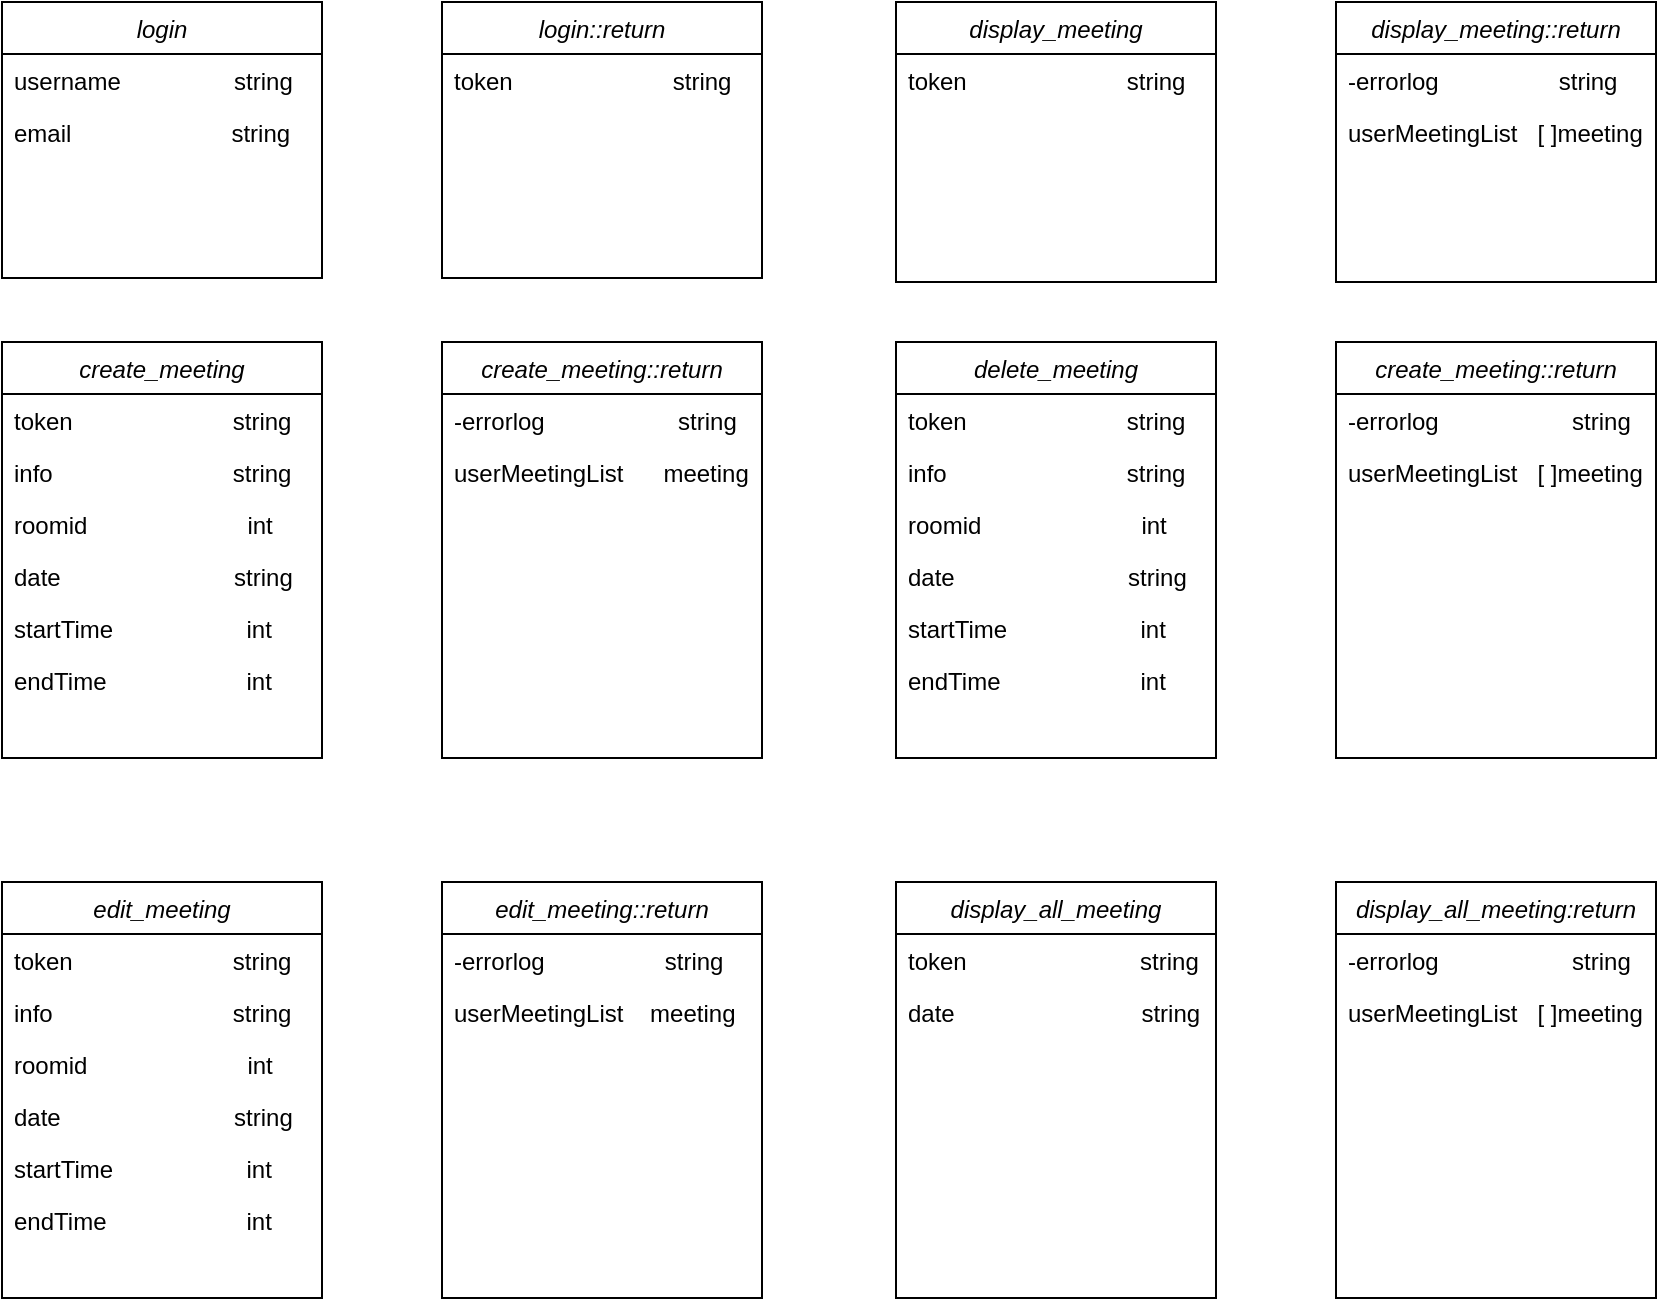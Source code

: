 <mxfile version="16.0.0" type="github">
  <diagram id="C5RBs43oDa-KdzZeNtuy" name="Page-1">
    <mxGraphModel dx="1038" dy="547" grid="1" gridSize="10" guides="1" tooltips="1" connect="1" arrows="1" fold="1" page="1" pageScale="1" pageWidth="827" pageHeight="1169" math="0" shadow="0">
      <root>
        <mxCell id="WIyWlLk6GJQsqaUBKTNV-0" />
        <mxCell id="WIyWlLk6GJQsqaUBKTNV-1" parent="WIyWlLk6GJQsqaUBKTNV-0" />
        <mxCell id="zkfFHV4jXpPFQw0GAbJ--0" value="login" style="swimlane;fontStyle=2;align=center;verticalAlign=top;childLayout=stackLayout;horizontal=1;startSize=26;horizontalStack=0;resizeParent=1;resizeLast=0;collapsible=1;marginBottom=0;rounded=0;shadow=0;strokeWidth=1;" parent="WIyWlLk6GJQsqaUBKTNV-1" vertex="1">
          <mxGeometry width="160" height="138" as="geometry">
            <mxRectangle x="230" y="140" width="160" height="26" as="alternateBounds" />
          </mxGeometry>
        </mxCell>
        <mxCell id="zkfFHV4jXpPFQw0GAbJ--1" value="username                 string" style="text;align=left;verticalAlign=top;spacingLeft=4;spacingRight=4;overflow=hidden;rotatable=0;points=[[0,0.5],[1,0.5]];portConstraint=eastwest;" parent="zkfFHV4jXpPFQw0GAbJ--0" vertex="1">
          <mxGeometry y="26" width="160" height="26" as="geometry" />
        </mxCell>
        <mxCell id="zkfFHV4jXpPFQw0GAbJ--2" value="email                        string" style="text;align=left;verticalAlign=top;spacingLeft=4;spacingRight=4;overflow=hidden;rotatable=0;points=[[0,0.5],[1,0.5]];portConstraint=eastwest;rounded=0;shadow=0;html=0;" parent="zkfFHV4jXpPFQw0GAbJ--0" vertex="1">
          <mxGeometry y="52" width="160" height="26" as="geometry" />
        </mxCell>
        <mxCell id="tHx4wmTU4R1yA807eMMg-0" value="login::return" style="swimlane;fontStyle=2;align=center;verticalAlign=top;childLayout=stackLayout;horizontal=1;startSize=26;horizontalStack=0;resizeParent=1;resizeLast=0;collapsible=1;marginBottom=0;rounded=0;shadow=0;strokeWidth=1;" parent="WIyWlLk6GJQsqaUBKTNV-1" vertex="1">
          <mxGeometry x="220" width="160" height="138" as="geometry">
            <mxRectangle x="230" y="140" width="160" height="26" as="alternateBounds" />
          </mxGeometry>
        </mxCell>
        <mxCell id="tHx4wmTU4R1yA807eMMg-1" value="token                        string" style="text;align=left;verticalAlign=top;spacingLeft=4;spacingRight=4;overflow=hidden;rotatable=0;points=[[0,0.5],[1,0.5]];portConstraint=eastwest;" parent="tHx4wmTU4R1yA807eMMg-0" vertex="1">
          <mxGeometry y="26" width="160" height="26" as="geometry" />
        </mxCell>
        <mxCell id="tHx4wmTU4R1yA807eMMg-3" value="create_meeting" style="swimlane;fontStyle=2;align=center;verticalAlign=top;childLayout=stackLayout;horizontal=1;startSize=26;horizontalStack=0;resizeParent=1;resizeLast=0;collapsible=1;marginBottom=0;rounded=0;shadow=0;strokeWidth=1;" parent="WIyWlLk6GJQsqaUBKTNV-1" vertex="1">
          <mxGeometry y="170" width="160" height="208" as="geometry">
            <mxRectangle x="230" y="140" width="160" height="26" as="alternateBounds" />
          </mxGeometry>
        </mxCell>
        <mxCell id="tHx4wmTU4R1yA807eMMg-4" value="token                        string" style="text;align=left;verticalAlign=top;spacingLeft=4;spacingRight=4;overflow=hidden;rotatable=0;points=[[0,0.5],[1,0.5]];portConstraint=eastwest;" parent="tHx4wmTU4R1yA807eMMg-3" vertex="1">
          <mxGeometry y="26" width="160" height="26" as="geometry" />
        </mxCell>
        <mxCell id="tHx4wmTU4R1yA807eMMg-5" value="info                           string" style="text;align=left;verticalAlign=top;spacingLeft=4;spacingRight=4;overflow=hidden;rotatable=0;points=[[0,0.5],[1,0.5]];portConstraint=eastwest;rounded=0;shadow=0;html=0;" parent="tHx4wmTU4R1yA807eMMg-3" vertex="1">
          <mxGeometry y="52" width="160" height="26" as="geometry" />
        </mxCell>
        <mxCell id="tHx4wmTU4R1yA807eMMg-6" value="roomid                        int&#xa;&#xa;" style="text;align=left;verticalAlign=top;spacingLeft=4;spacingRight=4;overflow=hidden;rotatable=0;points=[[0,0.5],[1,0.5]];portConstraint=eastwest;rounded=0;shadow=0;html=0;" parent="tHx4wmTU4R1yA807eMMg-3" vertex="1">
          <mxGeometry y="78" width="160" height="26" as="geometry" />
        </mxCell>
        <mxCell id="tHx4wmTU4R1yA807eMMg-7" value="date                          string" style="text;align=left;verticalAlign=top;spacingLeft=4;spacingRight=4;overflow=hidden;rotatable=0;points=[[0,0.5],[1,0.5]];portConstraint=eastwest;rounded=0;shadow=0;html=0;" parent="tHx4wmTU4R1yA807eMMg-3" vertex="1">
          <mxGeometry y="104" width="160" height="26" as="geometry" />
        </mxCell>
        <mxCell id="tHx4wmTU4R1yA807eMMg-9" value="startTime                    int" style="text;align=left;verticalAlign=top;spacingLeft=4;spacingRight=4;overflow=hidden;rotatable=0;points=[[0,0.5],[1,0.5]];portConstraint=eastwest;rounded=0;shadow=0;html=0;" parent="tHx4wmTU4R1yA807eMMg-3" vertex="1">
          <mxGeometry y="130" width="160" height="26" as="geometry" />
        </mxCell>
        <mxCell id="tHx4wmTU4R1yA807eMMg-11" value="endTime                     int" style="text;align=left;verticalAlign=top;spacingLeft=4;spacingRight=4;overflow=hidden;rotatable=0;points=[[0,0.5],[1,0.5]];portConstraint=eastwest;rounded=0;shadow=0;html=0;" parent="tHx4wmTU4R1yA807eMMg-3" vertex="1">
          <mxGeometry y="156" width="160" height="26" as="geometry" />
        </mxCell>
        <mxCell id="tHx4wmTU4R1yA807eMMg-12" value="create_meeting::return" style="swimlane;fontStyle=2;align=center;verticalAlign=top;childLayout=stackLayout;horizontal=1;startSize=26;horizontalStack=0;resizeParent=1;resizeLast=0;collapsible=1;marginBottom=0;rounded=0;shadow=0;strokeWidth=1;" parent="WIyWlLk6GJQsqaUBKTNV-1" vertex="1">
          <mxGeometry x="220" y="170" width="160" height="208" as="geometry">
            <mxRectangle x="230" y="140" width="160" height="26" as="alternateBounds" />
          </mxGeometry>
        </mxCell>
        <mxCell id="tHx4wmTU4R1yA807eMMg-31" value="-errorlog                    string" style="text;align=left;verticalAlign=top;spacingLeft=4;spacingRight=4;overflow=hidden;rotatable=0;points=[[0,0.5],[1,0.5]];portConstraint=eastwest;" parent="tHx4wmTU4R1yA807eMMg-12" vertex="1">
          <mxGeometry y="26" width="160" height="26" as="geometry" />
        </mxCell>
        <mxCell id="tHx4wmTU4R1yA807eMMg-14" value="userMeetingList      meeting" style="text;align=left;verticalAlign=top;spacingLeft=4;spacingRight=4;overflow=hidden;rotatable=0;points=[[0,0.5],[1,0.5]];portConstraint=eastwest;rounded=0;shadow=0;html=0;" parent="tHx4wmTU4R1yA807eMMg-12" vertex="1">
          <mxGeometry y="52" width="160" height="26" as="geometry" />
        </mxCell>
        <mxCell id="tHx4wmTU4R1yA807eMMg-20" value="edit_meeting" style="swimlane;fontStyle=2;align=center;verticalAlign=top;childLayout=stackLayout;horizontal=1;startSize=26;horizontalStack=0;resizeParent=1;resizeLast=0;collapsible=1;marginBottom=0;rounded=0;shadow=0;strokeWidth=1;" parent="WIyWlLk6GJQsqaUBKTNV-1" vertex="1">
          <mxGeometry y="440" width="160" height="208" as="geometry">
            <mxRectangle x="230" y="140" width="160" height="26" as="alternateBounds" />
          </mxGeometry>
        </mxCell>
        <mxCell id="tHx4wmTU4R1yA807eMMg-21" value="token                        string" style="text;align=left;verticalAlign=top;spacingLeft=4;spacingRight=4;overflow=hidden;rotatable=0;points=[[0,0.5],[1,0.5]];portConstraint=eastwest;" parent="tHx4wmTU4R1yA807eMMg-20" vertex="1">
          <mxGeometry y="26" width="160" height="26" as="geometry" />
        </mxCell>
        <mxCell id="tHx4wmTU4R1yA807eMMg-22" value="info                           string" style="text;align=left;verticalAlign=top;spacingLeft=4;spacingRight=4;overflow=hidden;rotatable=0;points=[[0,0.5],[1,0.5]];portConstraint=eastwest;rounded=0;shadow=0;html=0;" parent="tHx4wmTU4R1yA807eMMg-20" vertex="1">
          <mxGeometry y="52" width="160" height="26" as="geometry" />
        </mxCell>
        <mxCell id="tHx4wmTU4R1yA807eMMg-23" value="roomid                        int&#xa;&#xa;" style="text;align=left;verticalAlign=top;spacingLeft=4;spacingRight=4;overflow=hidden;rotatable=0;points=[[0,0.5],[1,0.5]];portConstraint=eastwest;rounded=0;shadow=0;html=0;" parent="tHx4wmTU4R1yA807eMMg-20" vertex="1">
          <mxGeometry y="78" width="160" height="26" as="geometry" />
        </mxCell>
        <mxCell id="tHx4wmTU4R1yA807eMMg-25" value="date                          string" style="text;align=left;verticalAlign=top;spacingLeft=4;spacingRight=4;overflow=hidden;rotatable=0;points=[[0,0.5],[1,0.5]];portConstraint=eastwest;rounded=0;shadow=0;html=0;" parent="tHx4wmTU4R1yA807eMMg-20" vertex="1">
          <mxGeometry y="104" width="160" height="26" as="geometry" />
        </mxCell>
        <mxCell id="tHx4wmTU4R1yA807eMMg-26" value="startTime                    int" style="text;align=left;verticalAlign=top;spacingLeft=4;spacingRight=4;overflow=hidden;rotatable=0;points=[[0,0.5],[1,0.5]];portConstraint=eastwest;rounded=0;shadow=0;html=0;" parent="tHx4wmTU4R1yA807eMMg-20" vertex="1">
          <mxGeometry y="130" width="160" height="26" as="geometry" />
        </mxCell>
        <mxCell id="tHx4wmTU4R1yA807eMMg-27" value="endTime                     int" style="text;align=left;verticalAlign=top;spacingLeft=4;spacingRight=4;overflow=hidden;rotatable=0;points=[[0,0.5],[1,0.5]];portConstraint=eastwest;rounded=0;shadow=0;html=0;" parent="tHx4wmTU4R1yA807eMMg-20" vertex="1">
          <mxGeometry y="156" width="160" height="26" as="geometry" />
        </mxCell>
        <mxCell id="tHx4wmTU4R1yA807eMMg-28" value="edit_meeting::return" style="swimlane;fontStyle=2;align=center;verticalAlign=top;childLayout=stackLayout;horizontal=1;startSize=26;horizontalStack=0;resizeParent=1;resizeLast=0;collapsible=1;marginBottom=0;rounded=0;shadow=0;strokeWidth=1;" parent="WIyWlLk6GJQsqaUBKTNV-1" vertex="1">
          <mxGeometry x="220" y="440" width="160" height="208" as="geometry">
            <mxRectangle x="230" y="140" width="160" height="26" as="alternateBounds" />
          </mxGeometry>
        </mxCell>
        <mxCell id="tHx4wmTU4R1yA807eMMg-32" value="-errorlog                  string" style="text;align=left;verticalAlign=top;spacingLeft=4;spacingRight=4;overflow=hidden;rotatable=0;points=[[0,0.5],[1,0.5]];portConstraint=eastwest;" parent="tHx4wmTU4R1yA807eMMg-28" vertex="1">
          <mxGeometry y="26" width="160" height="26" as="geometry" />
        </mxCell>
        <mxCell id="tHx4wmTU4R1yA807eMMg-30" value="userMeetingList    meeting" style="text;align=left;verticalAlign=top;spacingLeft=4;spacingRight=4;overflow=hidden;rotatable=0;points=[[0,0.5],[1,0.5]];portConstraint=eastwest;rounded=0;shadow=0;html=0;" parent="tHx4wmTU4R1yA807eMMg-28" vertex="1">
          <mxGeometry y="52" width="160" height="26" as="geometry" />
        </mxCell>
        <mxCell id="tHx4wmTU4R1yA807eMMg-33" value="display_meeting" style="swimlane;fontStyle=2;align=center;verticalAlign=top;childLayout=stackLayout;horizontal=1;startSize=26;horizontalStack=0;resizeParent=1;resizeLast=0;collapsible=1;marginBottom=0;rounded=0;shadow=0;strokeWidth=1;" parent="WIyWlLk6GJQsqaUBKTNV-1" vertex="1">
          <mxGeometry x="447" width="160" height="140" as="geometry">
            <mxRectangle x="230" y="140" width="160" height="26" as="alternateBounds" />
          </mxGeometry>
        </mxCell>
        <mxCell id="tHx4wmTU4R1yA807eMMg-34" value="token                        string" style="text;align=left;verticalAlign=top;spacingLeft=4;spacingRight=4;overflow=hidden;rotatable=0;points=[[0,0.5],[1,0.5]];portConstraint=eastwest;" parent="tHx4wmTU4R1yA807eMMg-33" vertex="1">
          <mxGeometry y="26" width="160" height="26" as="geometry" />
        </mxCell>
        <mxCell id="tHx4wmTU4R1yA807eMMg-41" value="display_meeting::return" style="swimlane;fontStyle=2;align=center;verticalAlign=top;childLayout=stackLayout;horizontal=1;startSize=26;horizontalStack=0;resizeParent=1;resizeLast=0;collapsible=1;marginBottom=0;rounded=0;shadow=0;strokeWidth=1;" parent="WIyWlLk6GJQsqaUBKTNV-1" vertex="1">
          <mxGeometry x="667" width="160" height="140" as="geometry">
            <mxRectangle x="230" y="140" width="160" height="26" as="alternateBounds" />
          </mxGeometry>
        </mxCell>
        <mxCell id="tHx4wmTU4R1yA807eMMg-43" value="-errorlog                  string" style="text;align=left;verticalAlign=top;spacingLeft=4;spacingRight=4;overflow=hidden;rotatable=0;points=[[0,0.5],[1,0.5]];portConstraint=eastwest;" parent="tHx4wmTU4R1yA807eMMg-41" vertex="1">
          <mxGeometry y="26" width="160" height="26" as="geometry" />
        </mxCell>
        <mxCell id="tHx4wmTU4R1yA807eMMg-44" value="userMeetingList   [ ]meeting" style="text;align=left;verticalAlign=top;spacingLeft=4;spacingRight=4;overflow=hidden;rotatable=0;points=[[0,0.5],[1,0.5]];portConstraint=eastwest;rounded=0;shadow=0;html=0;" parent="tHx4wmTU4R1yA807eMMg-41" vertex="1">
          <mxGeometry y="52" width="160" height="26" as="geometry" />
        </mxCell>
        <mxCell id="tHx4wmTU4R1yA807eMMg-45" value="delete_meeting" style="swimlane;fontStyle=2;align=center;verticalAlign=top;childLayout=stackLayout;horizontal=1;startSize=26;horizontalStack=0;resizeParent=1;resizeLast=0;collapsible=1;marginBottom=0;rounded=0;shadow=0;strokeWidth=1;" parent="WIyWlLk6GJQsqaUBKTNV-1" vertex="1">
          <mxGeometry x="447" y="170" width="160" height="208" as="geometry">
            <mxRectangle x="230" y="140" width="160" height="26" as="alternateBounds" />
          </mxGeometry>
        </mxCell>
        <mxCell id="tHx4wmTU4R1yA807eMMg-46" value="token                        string" style="text;align=left;verticalAlign=top;spacingLeft=4;spacingRight=4;overflow=hidden;rotatable=0;points=[[0,0.5],[1,0.5]];portConstraint=eastwest;" parent="tHx4wmTU4R1yA807eMMg-45" vertex="1">
          <mxGeometry y="26" width="160" height="26" as="geometry" />
        </mxCell>
        <mxCell id="tHx4wmTU4R1yA807eMMg-47" value="info                           string" style="text;align=left;verticalAlign=top;spacingLeft=4;spacingRight=4;overflow=hidden;rotatable=0;points=[[0,0.5],[1,0.5]];portConstraint=eastwest;rounded=0;shadow=0;html=0;" parent="tHx4wmTU4R1yA807eMMg-45" vertex="1">
          <mxGeometry y="52" width="160" height="26" as="geometry" />
        </mxCell>
        <mxCell id="tHx4wmTU4R1yA807eMMg-48" value="roomid                        int&#xa;&#xa;" style="text;align=left;verticalAlign=top;spacingLeft=4;spacingRight=4;overflow=hidden;rotatable=0;points=[[0,0.5],[1,0.5]];portConstraint=eastwest;rounded=0;shadow=0;html=0;" parent="tHx4wmTU4R1yA807eMMg-45" vertex="1">
          <mxGeometry y="78" width="160" height="26" as="geometry" />
        </mxCell>
        <mxCell id="tHx4wmTU4R1yA807eMMg-50" value="date                          string" style="text;align=left;verticalAlign=top;spacingLeft=4;spacingRight=4;overflow=hidden;rotatable=0;points=[[0,0.5],[1,0.5]];portConstraint=eastwest;rounded=0;shadow=0;html=0;" parent="tHx4wmTU4R1yA807eMMg-45" vertex="1">
          <mxGeometry y="104" width="160" height="26" as="geometry" />
        </mxCell>
        <mxCell id="tHx4wmTU4R1yA807eMMg-51" value="startTime                    int" style="text;align=left;verticalAlign=top;spacingLeft=4;spacingRight=4;overflow=hidden;rotatable=0;points=[[0,0.5],[1,0.5]];portConstraint=eastwest;rounded=0;shadow=0;html=0;" parent="tHx4wmTU4R1yA807eMMg-45" vertex="1">
          <mxGeometry y="130" width="160" height="26" as="geometry" />
        </mxCell>
        <mxCell id="tHx4wmTU4R1yA807eMMg-52" value="endTime                     int" style="text;align=left;verticalAlign=top;spacingLeft=4;spacingRight=4;overflow=hidden;rotatable=0;points=[[0,0.5],[1,0.5]];portConstraint=eastwest;rounded=0;shadow=0;html=0;" parent="tHx4wmTU4R1yA807eMMg-45" vertex="1">
          <mxGeometry y="156" width="160" height="26" as="geometry" />
        </mxCell>
        <mxCell id="tHx4wmTU4R1yA807eMMg-53" value="create_meeting::return" style="swimlane;fontStyle=2;align=center;verticalAlign=top;childLayout=stackLayout;horizontal=1;startSize=26;horizontalStack=0;resizeParent=1;resizeLast=0;collapsible=1;marginBottom=0;rounded=0;shadow=0;strokeWidth=1;" parent="WIyWlLk6GJQsqaUBKTNV-1" vertex="1">
          <mxGeometry x="667" y="170" width="160" height="208" as="geometry">
            <mxRectangle x="230" y="140" width="160" height="26" as="alternateBounds" />
          </mxGeometry>
        </mxCell>
        <mxCell id="tHx4wmTU4R1yA807eMMg-55" value="-errorlog                    string" style="text;align=left;verticalAlign=top;spacingLeft=4;spacingRight=4;overflow=hidden;rotatable=0;points=[[0,0.5],[1,0.5]];portConstraint=eastwest;" parent="tHx4wmTU4R1yA807eMMg-53" vertex="1">
          <mxGeometry y="26" width="160" height="26" as="geometry" />
        </mxCell>
        <mxCell id="tHx4wmTU4R1yA807eMMg-56" value="userMeetingList   [ ]meeting" style="text;align=left;verticalAlign=top;spacingLeft=4;spacingRight=4;overflow=hidden;rotatable=0;points=[[0,0.5],[1,0.5]];portConstraint=eastwest;rounded=0;shadow=0;html=0;" parent="tHx4wmTU4R1yA807eMMg-53" vertex="1">
          <mxGeometry y="52" width="160" height="26" as="geometry" />
        </mxCell>
        <mxCell id="tHx4wmTU4R1yA807eMMg-57" value="display_all_meeting" style="swimlane;fontStyle=2;align=center;verticalAlign=top;childLayout=stackLayout;horizontal=1;startSize=26;horizontalStack=0;resizeParent=1;resizeLast=0;collapsible=1;marginBottom=0;rounded=0;shadow=0;strokeWidth=1;" parent="WIyWlLk6GJQsqaUBKTNV-1" vertex="1">
          <mxGeometry x="447" y="440" width="160" height="208" as="geometry">
            <mxRectangle x="230" y="140" width="160" height="26" as="alternateBounds" />
          </mxGeometry>
        </mxCell>
        <mxCell id="tHx4wmTU4R1yA807eMMg-58" value="token                          string" style="text;align=left;verticalAlign=top;spacingLeft=4;spacingRight=4;overflow=hidden;rotatable=0;points=[[0,0.5],[1,0.5]];portConstraint=eastwest;" parent="tHx4wmTU4R1yA807eMMg-57" vertex="1">
          <mxGeometry y="26" width="160" height="26" as="geometry" />
        </mxCell>
        <mxCell id="jbrHo_gdB_k4To9lfz60-1" value="date                            string" style="text;align=left;verticalAlign=top;spacingLeft=4;spacingRight=4;overflow=hidden;rotatable=0;points=[[0,0.5],[1,0.5]];portConstraint=eastwest;" vertex="1" parent="tHx4wmTU4R1yA807eMMg-57">
          <mxGeometry y="52" width="160" height="26" as="geometry" />
        </mxCell>
        <mxCell id="jbrHo_gdB_k4To9lfz60-0" style="text;align=left;verticalAlign=top;spacingLeft=4;spacingRight=4;overflow=hidden;rotatable=0;points=[[0,0.5],[1,0.5]];portConstraint=eastwest;" vertex="1" parent="tHx4wmTU4R1yA807eMMg-57">
          <mxGeometry y="78" width="160" height="26" as="geometry" />
        </mxCell>
        <mxCell id="tHx4wmTU4R1yA807eMMg-65" value="display_all_meeting:return" style="swimlane;fontStyle=2;align=center;verticalAlign=top;childLayout=stackLayout;horizontal=1;startSize=26;horizontalStack=0;resizeParent=1;resizeLast=0;collapsible=1;marginBottom=0;rounded=0;shadow=0;strokeWidth=1;" parent="WIyWlLk6GJQsqaUBKTNV-1" vertex="1">
          <mxGeometry x="667" y="440" width="160" height="208" as="geometry">
            <mxRectangle x="230" y="140" width="160" height="26" as="alternateBounds" />
          </mxGeometry>
        </mxCell>
        <mxCell id="tHx4wmTU4R1yA807eMMg-67" value="-errorlog                    string" style="text;align=left;verticalAlign=top;spacingLeft=4;spacingRight=4;overflow=hidden;rotatable=0;points=[[0,0.5],[1,0.5]];portConstraint=eastwest;" parent="tHx4wmTU4R1yA807eMMg-65" vertex="1">
          <mxGeometry y="26" width="160" height="26" as="geometry" />
        </mxCell>
        <mxCell id="tHx4wmTU4R1yA807eMMg-68" value="userMeetingList   [ ]meeting" style="text;align=left;verticalAlign=top;spacingLeft=4;spacingRight=4;overflow=hidden;rotatable=0;points=[[0,0.5],[1,0.5]];portConstraint=eastwest;rounded=0;shadow=0;html=0;" parent="tHx4wmTU4R1yA807eMMg-65" vertex="1">
          <mxGeometry y="52" width="160" height="26" as="geometry" />
        </mxCell>
      </root>
    </mxGraphModel>
  </diagram>
</mxfile>
